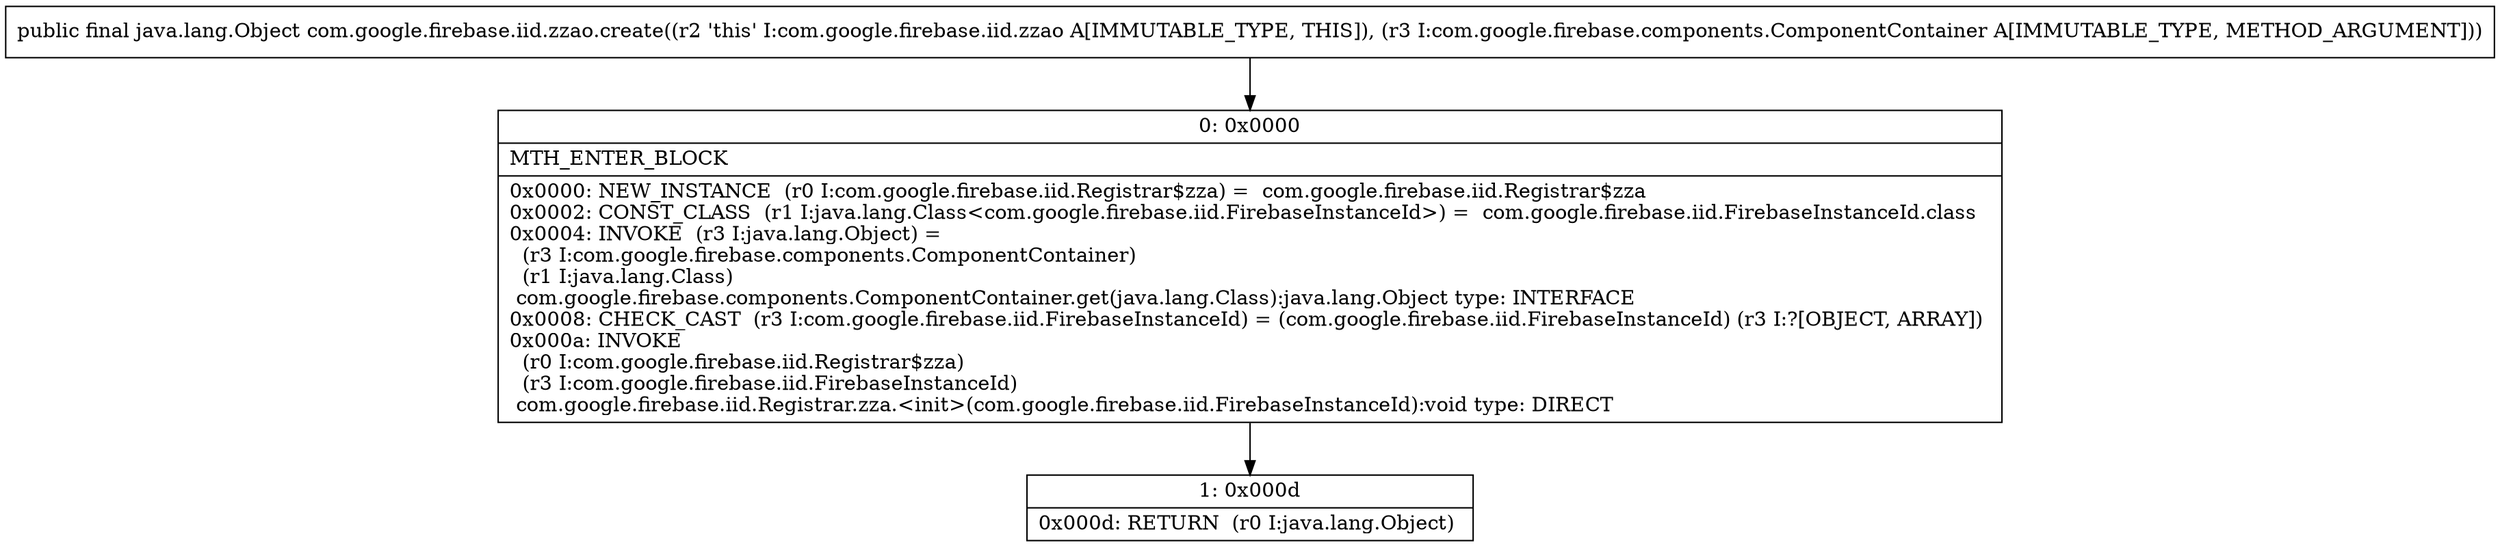 digraph "CFG forcom.google.firebase.iid.zzao.create(Lcom\/google\/firebase\/components\/ComponentContainer;)Ljava\/lang\/Object;" {
Node_0 [shape=record,label="{0\:\ 0x0000|MTH_ENTER_BLOCK\l|0x0000: NEW_INSTANCE  (r0 I:com.google.firebase.iid.Registrar$zza) =  com.google.firebase.iid.Registrar$zza \l0x0002: CONST_CLASS  (r1 I:java.lang.Class\<com.google.firebase.iid.FirebaseInstanceId\>) =  com.google.firebase.iid.FirebaseInstanceId.class \l0x0004: INVOKE  (r3 I:java.lang.Object) = \l  (r3 I:com.google.firebase.components.ComponentContainer)\l  (r1 I:java.lang.Class)\l com.google.firebase.components.ComponentContainer.get(java.lang.Class):java.lang.Object type: INTERFACE \l0x0008: CHECK_CAST  (r3 I:com.google.firebase.iid.FirebaseInstanceId) = (com.google.firebase.iid.FirebaseInstanceId) (r3 I:?[OBJECT, ARRAY]) \l0x000a: INVOKE  \l  (r0 I:com.google.firebase.iid.Registrar$zza)\l  (r3 I:com.google.firebase.iid.FirebaseInstanceId)\l com.google.firebase.iid.Registrar.zza.\<init\>(com.google.firebase.iid.FirebaseInstanceId):void type: DIRECT \l}"];
Node_1 [shape=record,label="{1\:\ 0x000d|0x000d: RETURN  (r0 I:java.lang.Object) \l}"];
MethodNode[shape=record,label="{public final java.lang.Object com.google.firebase.iid.zzao.create((r2 'this' I:com.google.firebase.iid.zzao A[IMMUTABLE_TYPE, THIS]), (r3 I:com.google.firebase.components.ComponentContainer A[IMMUTABLE_TYPE, METHOD_ARGUMENT])) }"];
MethodNode -> Node_0;
Node_0 -> Node_1;
}

